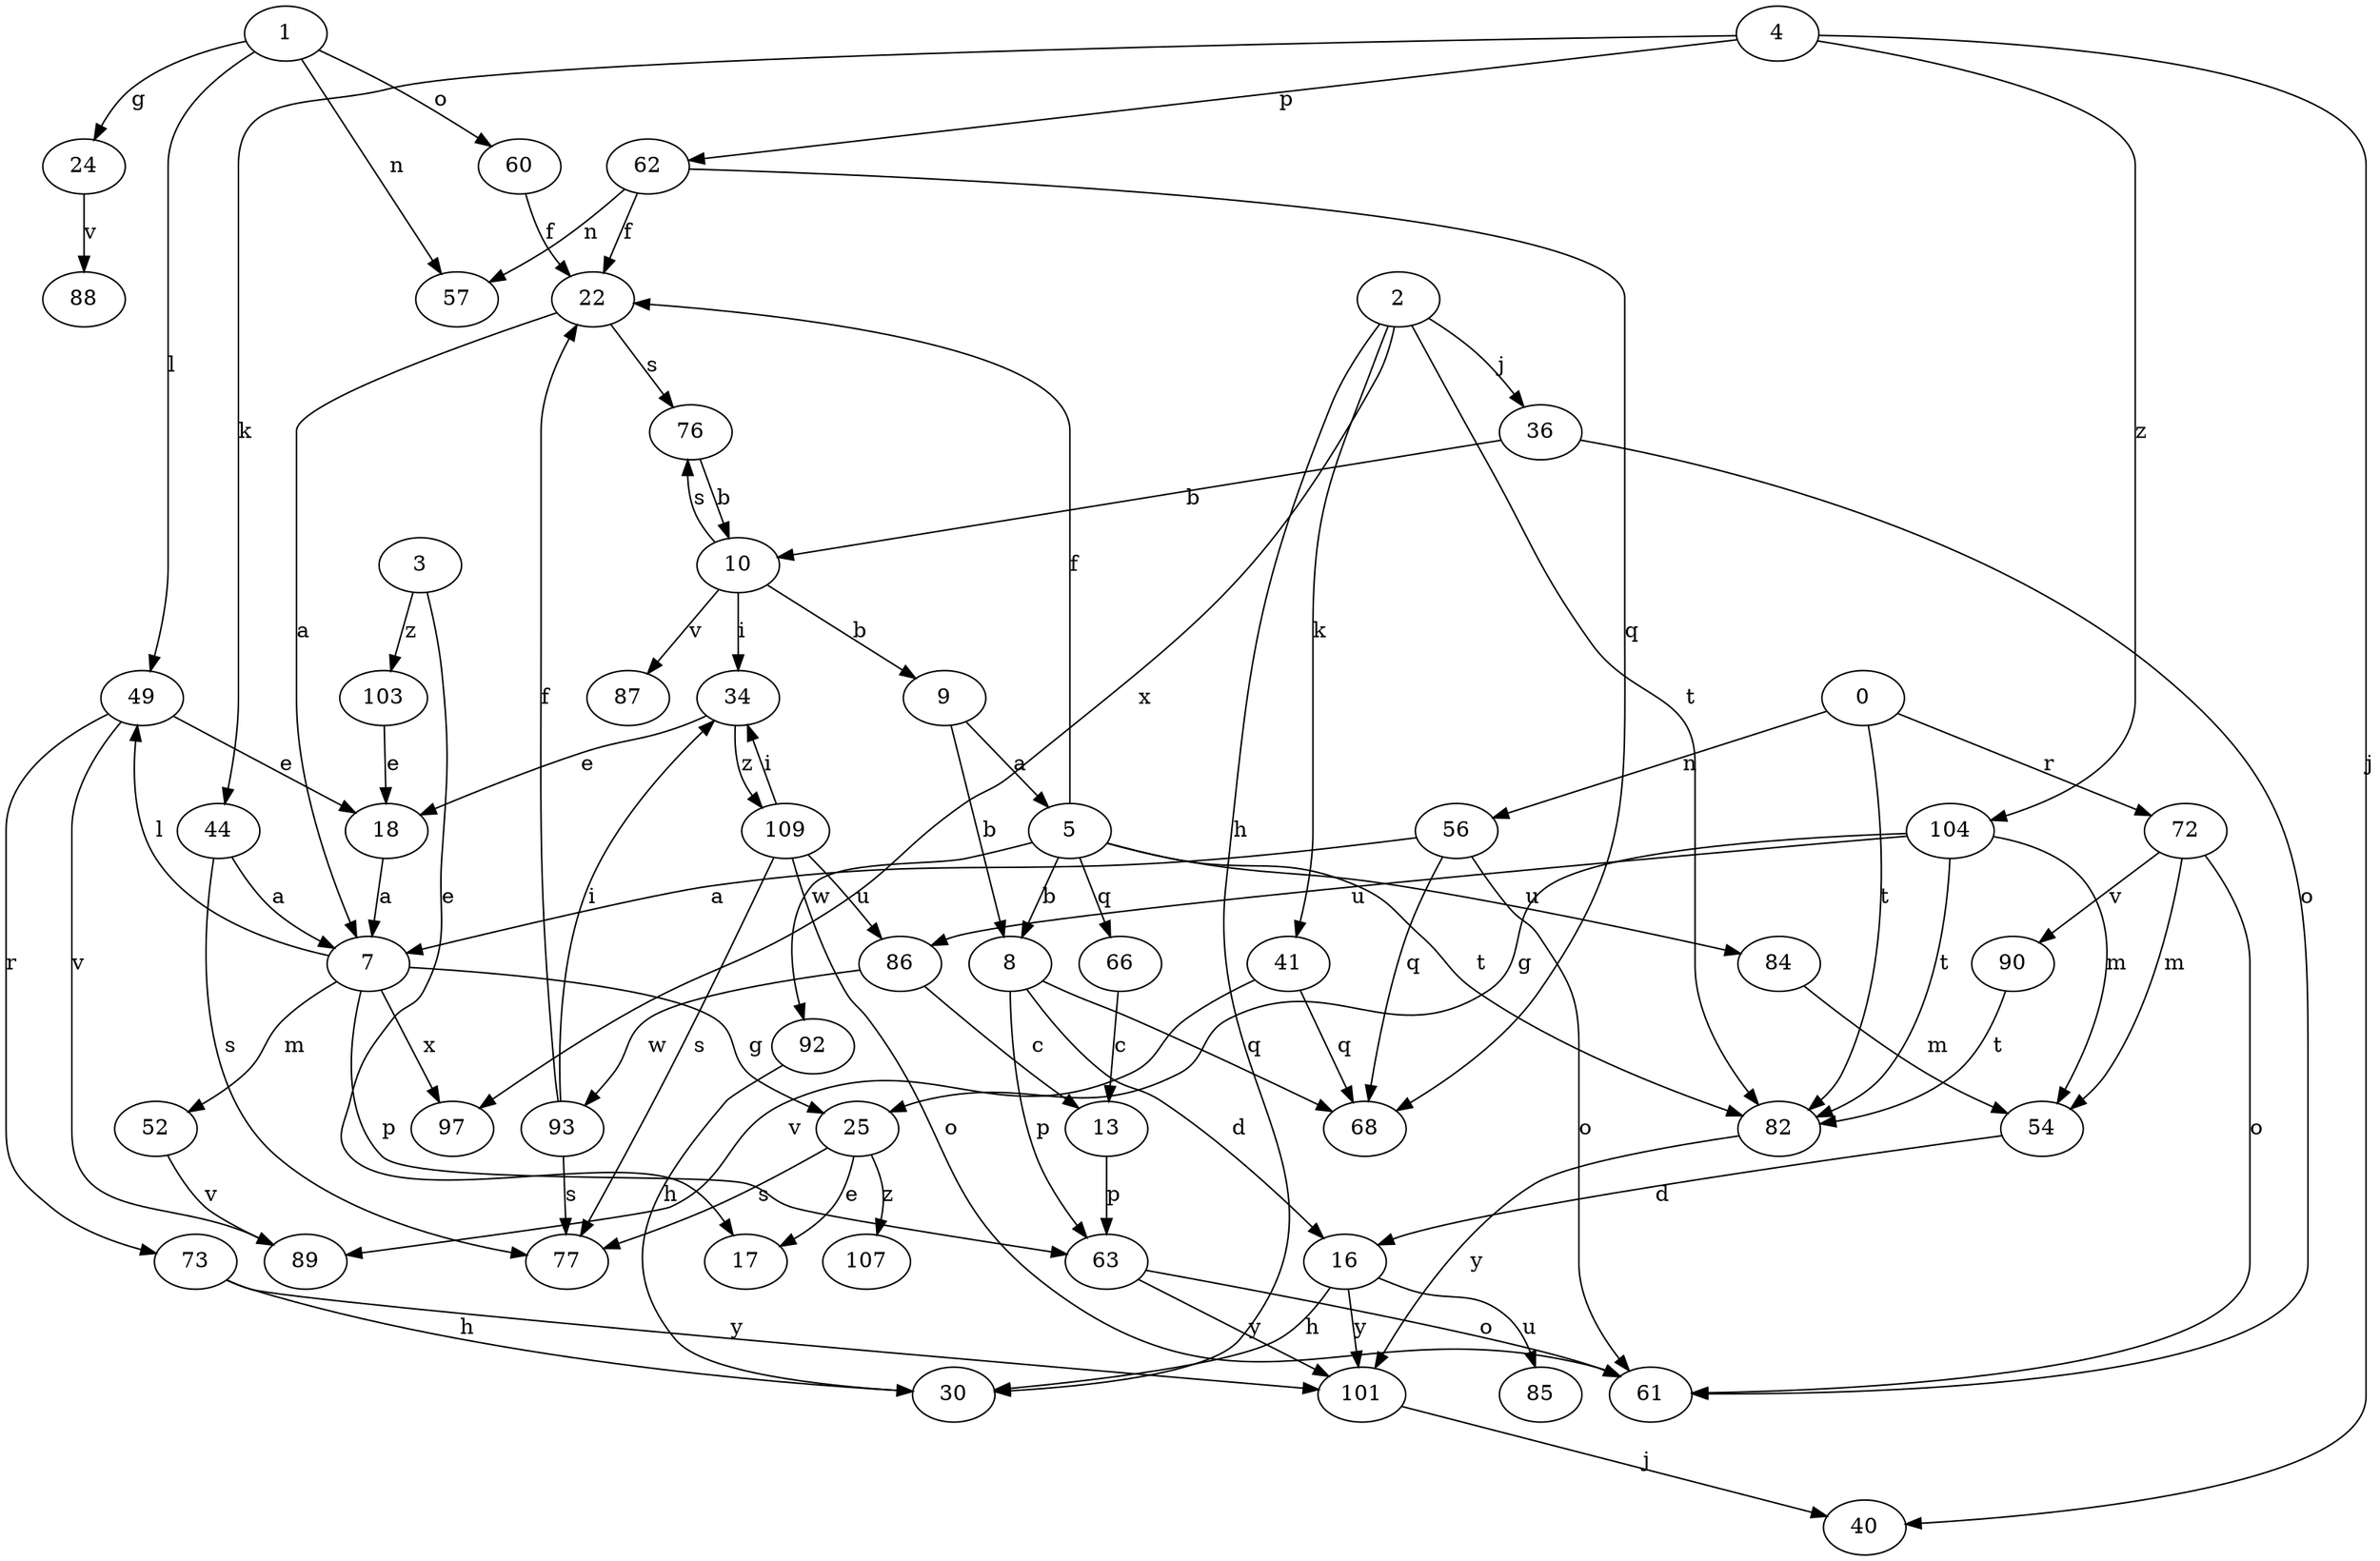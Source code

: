 strict digraph  {
1;
2;
3;
4;
5;
7;
8;
9;
10;
13;
16;
17;
18;
22;
24;
25;
30;
34;
0;
36;
40;
41;
44;
49;
52;
54;
56;
57;
60;
61;
62;
63;
66;
68;
72;
73;
76;
77;
82;
84;
85;
86;
87;
88;
89;
90;
92;
93;
97;
101;
103;
104;
107;
109;
1 -> 24  [label=g];
1 -> 49  [label=l];
1 -> 57  [label=n];
1 -> 60  [label=o];
2 -> 30  [label=h];
2 -> 36  [label=j];
2 -> 41  [label=k];
2 -> 82  [label=t];
2 -> 97  [label=x];
3 -> 17  [label=e];
3 -> 103  [label=z];
4 -> 40  [label=j];
4 -> 44  [label=k];
4 -> 62  [label=p];
4 -> 104  [label=z];
5 -> 8  [label=b];
5 -> 22  [label=f];
5 -> 66  [label=q];
5 -> 82  [label=t];
5 -> 84  [label=u];
5 -> 92  [label=w];
7 -> 25  [label=g];
7 -> 49  [label=l];
7 -> 52  [label=m];
7 -> 63  [label=p];
7 -> 97  [label=x];
8 -> 16  [label=d];
8 -> 63  [label=p];
8 -> 68  [label=q];
9 -> 5  [label=a];
9 -> 8  [label=b];
10 -> 9  [label=b];
10 -> 34  [label=i];
10 -> 76  [label=s];
10 -> 87  [label=v];
13 -> 63  [label=p];
16 -> 30  [label=h];
16 -> 85  [label=u];
16 -> 101  [label=y];
18 -> 7  [label=a];
22 -> 7  [label=a];
22 -> 76  [label=s];
24 -> 88  [label=v];
25 -> 17  [label=e];
25 -> 77  [label=s];
25 -> 107  [label=z];
34 -> 18  [label=e];
34 -> 109  [label=z];
0 -> 56  [label=n];
0 -> 72  [label=r];
0 -> 82  [label=t];
36 -> 10  [label=b];
36 -> 61  [label=o];
41 -> 68  [label=q];
41 -> 89  [label=v];
44 -> 7  [label=a];
44 -> 77  [label=s];
49 -> 18  [label=e];
49 -> 73  [label=r];
49 -> 89  [label=v];
52 -> 89  [label=v];
54 -> 16  [label=d];
56 -> 7  [label=a];
56 -> 61  [label=o];
56 -> 68  [label=q];
60 -> 22  [label=f];
62 -> 22  [label=f];
62 -> 57  [label=n];
62 -> 68  [label=q];
63 -> 61  [label=o];
63 -> 101  [label=y];
66 -> 13  [label=c];
72 -> 54  [label=m];
72 -> 61  [label=o];
72 -> 90  [label=v];
73 -> 30  [label=h];
73 -> 101  [label=y];
76 -> 10  [label=b];
82 -> 101  [label=y];
84 -> 54  [label=m];
86 -> 13  [label=c];
86 -> 93  [label=w];
90 -> 82  [label=t];
92 -> 30  [label=h];
93 -> 22  [label=f];
93 -> 34  [label=i];
93 -> 77  [label=s];
101 -> 40  [label=j];
103 -> 18  [label=e];
104 -> 25  [label=g];
104 -> 54  [label=m];
104 -> 82  [label=t];
104 -> 86  [label=u];
109 -> 34  [label=i];
109 -> 61  [label=o];
109 -> 77  [label=s];
109 -> 86  [label=u];
}
